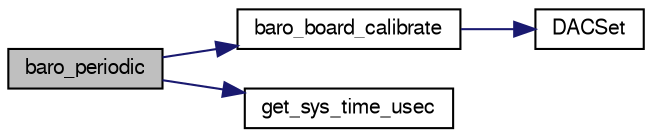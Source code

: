 digraph "baro_periodic"
{
  edge [fontname="FreeSans",fontsize="10",labelfontname="FreeSans",labelfontsize="10"];
  node [fontname="FreeSans",fontsize="10",shape=record];
  rankdir="LR";
  Node1 [label="baro_periodic",height=0.2,width=0.4,color="black", fillcolor="grey75", style="filled", fontcolor="black"];
  Node1 -> Node2 [color="midnightblue",fontsize="10",style="solid",fontname="FreeSans"];
  Node2 [label="baro_board_calibrate",height=0.2,width=0.4,color="black", fillcolor="white", style="filled",URL="$booz_2baro__board_8c.html#ad895d113447d7bd36be8c9f675349a0f"];
  Node2 -> Node3 [color="midnightblue",fontsize="10",style="solid",fontname="FreeSans"];
  Node3 [label="DACSet",height=0.2,width=0.4,color="black", fillcolor="white", style="filled",URL="$dac__arch_8h.html#a5a5ecfcdc62897bc847995c225e301af"];
  Node1 -> Node4 [color="midnightblue",fontsize="10",style="solid",fontname="FreeSans"];
  Node4 [label="get_sys_time_usec",height=0.2,width=0.4,color="black", fillcolor="white", style="filled",URL="$chibios_2mcu__periph_2sys__time__arch_8c.html#a7ddfef1f78a56c6b4c4c536b5d670bfb",tooltip="Get the time in microseconds since startup. "];
}
